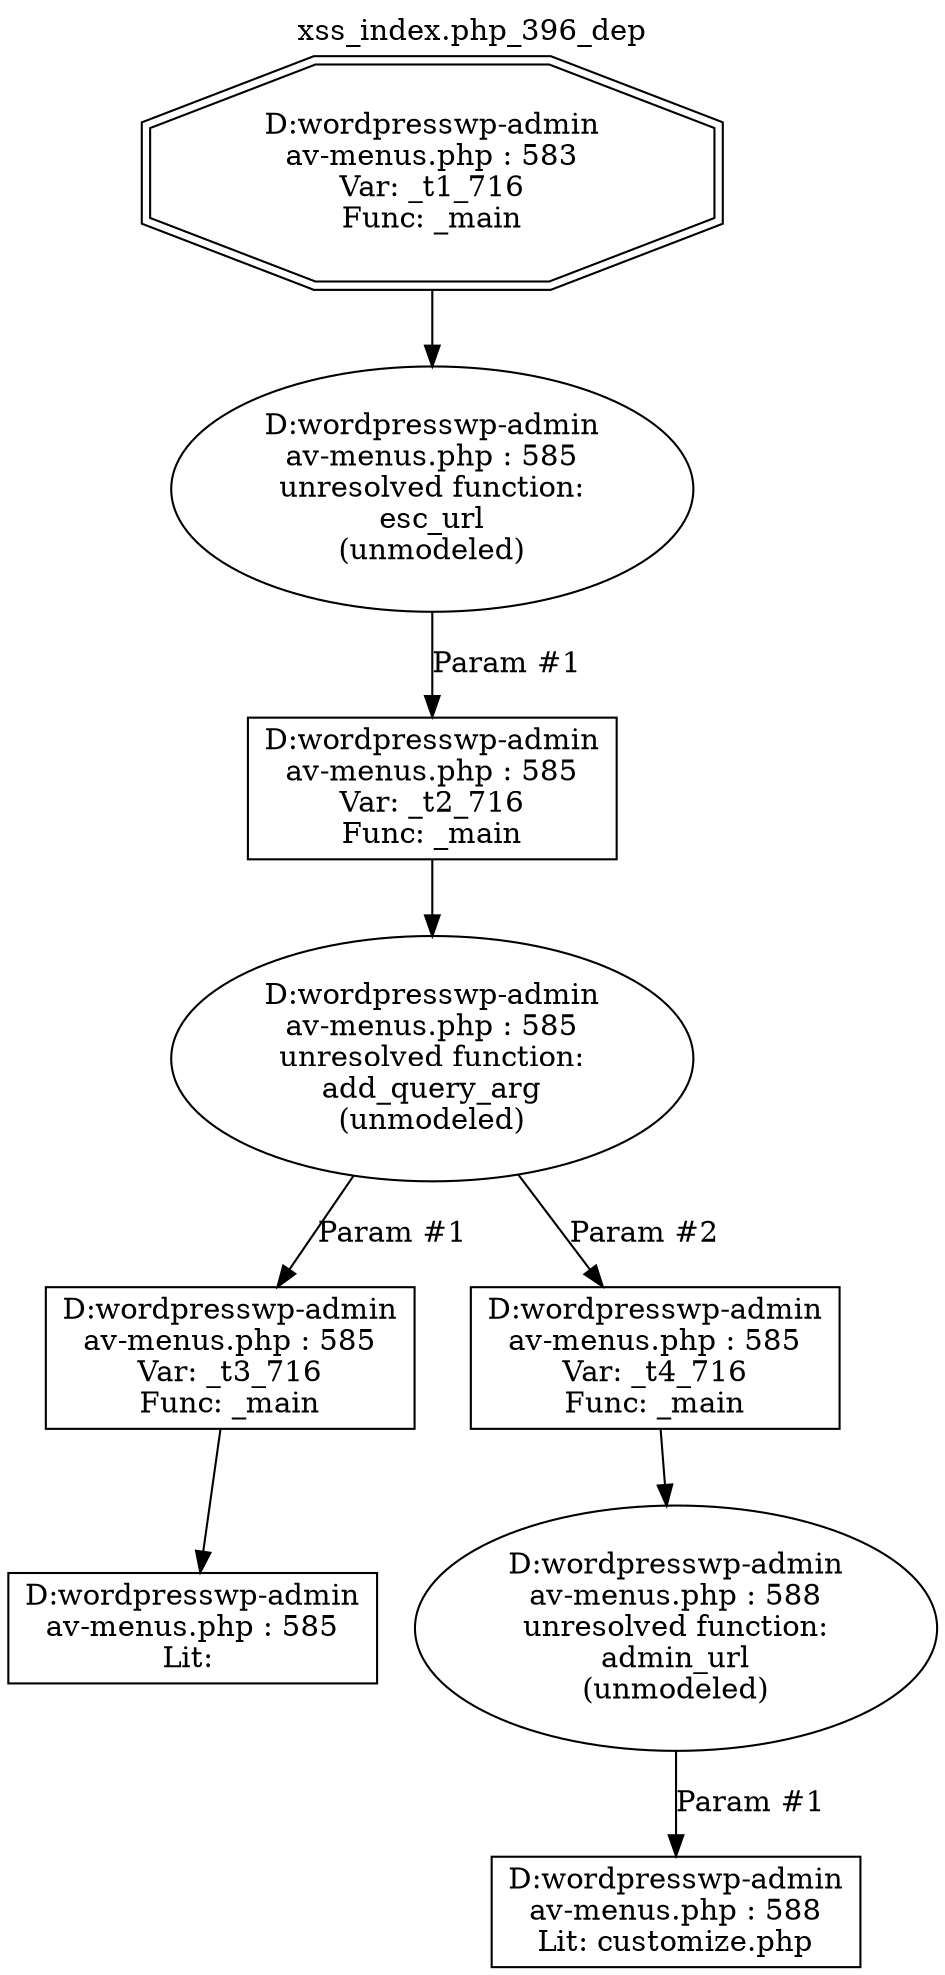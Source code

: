 digraph cfg {
  label="xss_index.php_396_dep";
  labelloc=t;
  n1 [shape=doubleoctagon, label="D:\wordpress\wp-admin\nav-menus.php : 583\nVar: _t1_716\nFunc: _main\n"];
  n2 [shape=ellipse, label="D:\wordpress\wp-admin\nav-menus.php : 585\nunresolved function:\nesc_url\n(unmodeled)\n"];
  n3 [shape=box, label="D:\wordpress\wp-admin\nav-menus.php : 585\nVar: _t2_716\nFunc: _main\n"];
  n4 [shape=ellipse, label="D:\wordpress\wp-admin\nav-menus.php : 585\nunresolved function:\nadd_query_arg\n(unmodeled)\n"];
  n5 [shape=box, label="D:\wordpress\wp-admin\nav-menus.php : 585\nVar: _t3_716\nFunc: _main\n"];
  n6 [shape=box, label="D:\wordpress\wp-admin\nav-menus.php : 585\nLit: \n"];
  n7 [shape=box, label="D:\wordpress\wp-admin\nav-menus.php : 585\nVar: _t4_716\nFunc: _main\n"];
  n8 [shape=ellipse, label="D:\wordpress\wp-admin\nav-menus.php : 588\nunresolved function:\nadmin_url\n(unmodeled)\n"];
  n9 [shape=box, label="D:\wordpress\wp-admin\nav-menus.php : 588\nLit: customize.php\n"];
  n1 -> n2;
  n3 -> n4;
  n5 -> n6;
  n4 -> n5[label="Param #1"];
  n4 -> n7[label="Param #2"];
  n7 -> n8;
  n8 -> n9[label="Param #1"];
  n2 -> n3[label="Param #1"];
}
